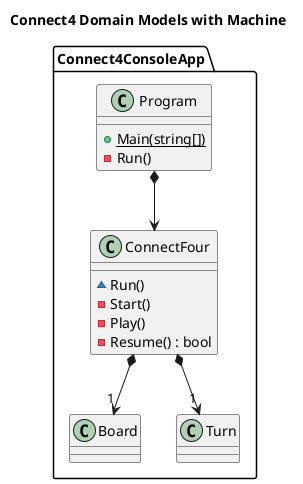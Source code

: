 @startuml Connect4DomainModelsWithMachine
title Connect4 Domain Models with Machine
namespace Connect4ConsoleApp{
    class Program{
        +{static}Main(string[])
        -Run()
    }
    Program *--> ConnectFour

    class ConnectFour{
        ~Run()
        -Start()
        -Play()
        -Resume() : bool
    }
    ConnectFour *--> "1" Board 
    ConnectFour *--> "1" Turn
}
@enduml